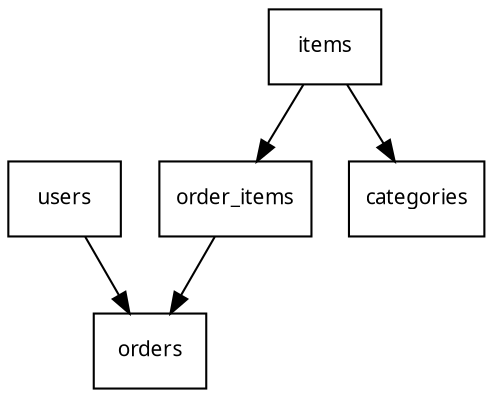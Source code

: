 digraph Cart {
  graph [fontsize=10 fontname="Verdana"];
  node [shape=record fontsize=10 fontname="Verdana"];

  order_items -> orders
  items -> order_items
  items -> categories
  users -> orders
}

